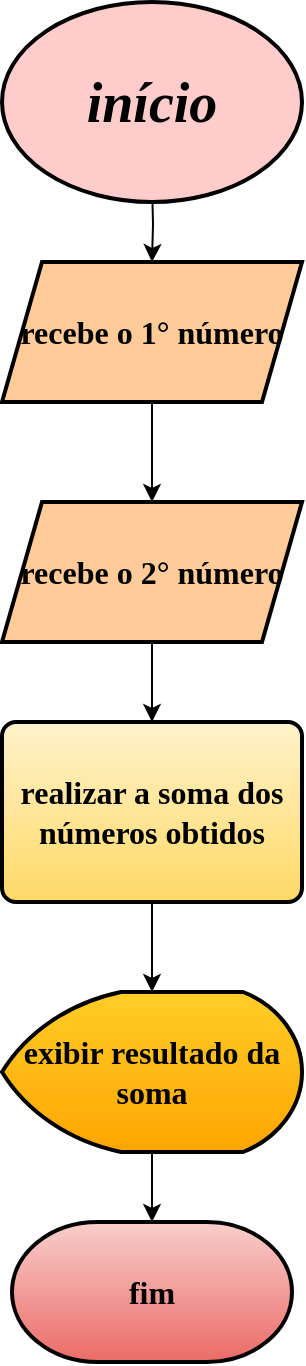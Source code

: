 <mxfile version="26.0.14" pages="9">
  <diagram id="giHtOCwJ5a9ewSYSu-9f" name="Teste">
    <mxGraphModel dx="2084" dy="1214" grid="1" gridSize="10" guides="1" tooltips="1" connect="1" arrows="1" fold="1" page="1" pageScale="1" pageWidth="827" pageHeight="1169" math="0" shadow="0">
      <root>
        <mxCell id="0" />
        <mxCell id="1" parent="0" />
        <mxCell id="M2YGASF-uCV-Wqf6uXnu-3" value="" style="edgeStyle=orthogonalEdgeStyle;rounded=0;orthogonalLoop=1;jettySize=auto;html=1;strokeColor=#000000;" edge="1" parent="1" target="M2YGASF-uCV-Wqf6uXnu-2">
          <mxGeometry relative="1" as="geometry">
            <mxPoint x="414" y="240" as="sourcePoint" />
          </mxGeometry>
        </mxCell>
        <mxCell id="M2YGASF-uCV-Wqf6uXnu-1" value="&lt;i&gt;&lt;font style=&quot;font-size: 28px;&quot;&gt;início&lt;/font&gt;&lt;/i&gt;" style="strokeWidth=2;html=1;shape=mxgraph.flowchart.start_1;whiteSpace=wrap;fillColor=#ffcccc;strokeColor=#000000;fontFamily=Comic Sans MS;fontColor=default;labelBackgroundColor=none;fontStyle=1;" vertex="1" parent="1">
          <mxGeometry x="339" y="150" width="150" height="100" as="geometry" />
        </mxCell>
        <mxCell id="M2YGASF-uCV-Wqf6uXnu-7" value="" style="edgeStyle=orthogonalEdgeStyle;rounded=0;orthogonalLoop=1;jettySize=auto;html=1;strokeColor=#000000;" edge="1" parent="1" source="M2YGASF-uCV-Wqf6uXnu-2" target="M2YGASF-uCV-Wqf6uXnu-6">
          <mxGeometry relative="1" as="geometry" />
        </mxCell>
        <mxCell id="M2YGASF-uCV-Wqf6uXnu-2" value="&lt;font style=&quot;font-size: 16px;&quot;&gt;recebe o 1° número&lt;/font&gt;" style="shape=parallelogram;perimeter=parallelogramPerimeter;whiteSpace=wrap;html=1;fixedSize=1;fontFamily=Comic Sans MS;fillColor=#ffcc99;strokeColor=#000000;strokeWidth=2;labelBackgroundColor=none;fontStyle=1;" vertex="1" parent="1">
          <mxGeometry x="339" y="280" width="150" height="70" as="geometry" />
        </mxCell>
        <mxCell id="M2YGASF-uCV-Wqf6uXnu-12" value="" style="edgeStyle=orthogonalEdgeStyle;rounded=0;orthogonalLoop=1;jettySize=auto;html=1;strokeColor=#000000;" edge="1" parent="1" source="M2YGASF-uCV-Wqf6uXnu-6" target="M2YGASF-uCV-Wqf6uXnu-11">
          <mxGeometry relative="1" as="geometry" />
        </mxCell>
        <mxCell id="M2YGASF-uCV-Wqf6uXnu-6" value="&lt;font style=&quot;font-size: 16px;&quot; face=&quot;Comic Sans MS&quot;&gt;recebe o 2° número&lt;/font&gt;" style="shape=parallelogram;perimeter=parallelogramPerimeter;whiteSpace=wrap;html=1;fixedSize=1;fontFamily=Comic Sans MS;fillColor=#ffcc99;strokeColor=#000000;strokeWidth=2;labelBackgroundColor=none;fontStyle=1;" vertex="1" parent="1">
          <mxGeometry x="339" y="400" width="150" height="70" as="geometry" />
        </mxCell>
        <mxCell id="M2YGASF-uCV-Wqf6uXnu-14" value="" style="edgeStyle=orthogonalEdgeStyle;rounded=0;orthogonalLoop=1;jettySize=auto;html=1;strokeColor=#000000;" edge="1" parent="1" source="M2YGASF-uCV-Wqf6uXnu-11" target="M2YGASF-uCV-Wqf6uXnu-13">
          <mxGeometry relative="1" as="geometry" />
        </mxCell>
        <mxCell id="M2YGASF-uCV-Wqf6uXnu-11" value="&lt;font face=&quot;Comic Sans MS&quot; style=&quot;font-size: 16px;&quot;&gt;&lt;span style=&quot;&quot;&gt;realizar a soma dos números obtidos&lt;/span&gt;&lt;/font&gt;" style="rounded=1;whiteSpace=wrap;html=1;absoluteArcSize=1;arcSize=14;strokeWidth=2;fillColor=#fff2cc;strokeColor=#000000;gradientColor=#ffd966;fontStyle=1;" vertex="1" parent="1">
          <mxGeometry x="339" y="510" width="150" height="90" as="geometry" />
        </mxCell>
        <mxCell id="M2YGASF-uCV-Wqf6uXnu-16" value="" style="edgeStyle=orthogonalEdgeStyle;rounded=0;orthogonalLoop=1;jettySize=auto;html=1;strokeColor=#000000;" edge="1" parent="1" source="M2YGASF-uCV-Wqf6uXnu-13" target="M2YGASF-uCV-Wqf6uXnu-15">
          <mxGeometry relative="1" as="geometry" />
        </mxCell>
        <mxCell id="M2YGASF-uCV-Wqf6uXnu-13" value="&lt;b&gt;&lt;font style=&quot;font-size: 16px;&quot; face=&quot;Comic Sans MS&quot;&gt;exibir resultado da soma&lt;/font&gt;&lt;/b&gt;" style="strokeWidth=2;html=1;shape=mxgraph.flowchart.display;whiteSpace=wrap;fillColor=#ffcd28;strokeColor=#000000;gradientColor=#ffa500;" vertex="1" parent="1">
          <mxGeometry x="339" y="645" width="150" height="80" as="geometry" />
        </mxCell>
        <mxCell id="M2YGASF-uCV-Wqf6uXnu-15" value="&lt;b style=&quot;&quot;&gt;&lt;font style=&quot;font-size: 16px;&quot; face=&quot;Comic Sans MS&quot;&gt;fim&lt;/font&gt;&lt;/b&gt;" style="strokeWidth=2;html=1;shape=mxgraph.flowchart.terminator;whiteSpace=wrap;fillColor=#f8cecc;gradientColor=#ea6b66;strokeColor=#000000;" vertex="1" parent="1">
          <mxGeometry x="344" y="760" width="140" height="70" as="geometry" />
        </mxCell>
      </root>
    </mxGraphModel>
  </diagram>
  <diagram id="Az89UfM1rf8Ij7mHqItw" name="Triângulo ">
    <mxGraphModel dx="2084" dy="1214" grid="1" gridSize="10" guides="1" tooltips="1" connect="1" arrows="1" fold="1" page="1" pageScale="1" pageWidth="827" pageHeight="1169" math="0" shadow="0">
      <root>
        <mxCell id="0" />
        <mxCell id="1" parent="0" />
        <mxCell id="4yb7ywblyNISPYpPHfpu-2" value="" style="edgeStyle=orthogonalEdgeStyle;rounded=0;orthogonalLoop=1;jettySize=auto;html=1;strokeColor=#000000;" edge="1" parent="1" target="4yb7ywblyNISPYpPHfpu-1">
          <mxGeometry relative="1" as="geometry">
            <mxPoint x="405" y="265" as="sourcePoint" />
          </mxGeometry>
        </mxCell>
        <mxCell id="0LxlurE3gbQQGoxpAnZv-1" value="&lt;b&gt;&lt;font face=&quot;Comic Sans MS&quot;&gt;início&lt;/font&gt;&lt;/b&gt;" style="strokeWidth=2;html=1;shape=mxgraph.flowchart.start_1;whiteSpace=wrap;fontSize=22;fillColor=#ffcccc;strokeColor=#000000;" vertex="1" parent="1">
          <mxGeometry x="330" y="170" width="150" height="100" as="geometry" />
        </mxCell>
        <mxCell id="kzt4PcksKlsbSTSAgP7g-2" value="" style="edgeStyle=orthogonalEdgeStyle;rounded=0;orthogonalLoop=1;jettySize=auto;html=1;strokeColor=#000000;" edge="1" parent="1" source="4yb7ywblyNISPYpPHfpu-1" target="kzt4PcksKlsbSTSAgP7g-1">
          <mxGeometry relative="1" as="geometry" />
        </mxCell>
        <mxCell id="4yb7ywblyNISPYpPHfpu-1" value="&lt;font&gt;obtenha o valor da base do triângulo&lt;/font&gt;" style="shape=parallelogram;perimeter=parallelogramPerimeter;whiteSpace=wrap;html=1;fixedSize=1;strokeWidth=2;fontStyle=1;fontFamily=Comic Sans MS;fontSize=16;fillColor=#fad7ac;strokeColor=#000000;" vertex="1" parent="1">
          <mxGeometry x="320" y="305" width="170" height="80" as="geometry" />
        </mxCell>
        <mxCell id="90fB3Haxta0exNKC9Dqi-2" value="" style="edgeStyle=orthogonalEdgeStyle;rounded=0;orthogonalLoop=1;jettySize=auto;html=1;strokeColor=#000000;" edge="1" parent="1" source="kzt4PcksKlsbSTSAgP7g-1" target="90fB3Haxta0exNKC9Dqi-1">
          <mxGeometry relative="1" as="geometry" />
        </mxCell>
        <mxCell id="kzt4PcksKlsbSTSAgP7g-1" value="obtenha o valor da altura do triângulo" style="shape=parallelogram;perimeter=parallelogramPerimeter;whiteSpace=wrap;html=1;fixedSize=1;fontSize=16;fontFamily=Comic Sans MS;strokeWidth=2;fontStyle=1;fillColor=#fad7ac;strokeColor=#000000;" vertex="1" parent="1">
          <mxGeometry x="321.25" y="425" width="167.5" height="80" as="geometry" />
        </mxCell>
        <mxCell id="8Q1VEvpKK8KX-cQfTTZg-2" value="" style="edgeStyle=orthogonalEdgeStyle;rounded=0;orthogonalLoop=1;jettySize=auto;html=1;strokeColor=#000000;" edge="1" parent="1" source="90fB3Haxta0exNKC9Dqi-1" target="vLx9eM8FvuSh_LsCiSsF-5">
          <mxGeometry relative="1" as="geometry" />
        </mxCell>
        <mxCell id="90fB3Haxta0exNKC9Dqi-1" value="&lt;b&gt;&lt;font style=&quot;font-size: 16px;&quot; face=&quot;Comic Sans MS&quot;&gt;calcular a área, com os números obtidos&lt;/font&gt;&lt;/b&gt;" style="rounded=1;whiteSpace=wrap;html=1;absoluteArcSize=1;arcSize=14;strokeWidth=2;fillColor=#fff2cc;gradientColor=#ffd966;strokeColor=#000000;" vertex="1" parent="1">
          <mxGeometry x="320" y="535" width="170" height="100" as="geometry" />
        </mxCell>
        <mxCell id="tskNI-3VWBgqSMky2tKQ-3" value="" style="edgeStyle=orthogonalEdgeStyle;rounded=0;orthogonalLoop=1;jettySize=auto;html=1;strokeColor=#000000;" edge="1" parent="1" source="vLx9eM8FvuSh_LsCiSsF-5" target="tskNI-3VWBgqSMky2tKQ-1">
          <mxGeometry relative="1" as="geometry" />
        </mxCell>
        <mxCell id="vLx9eM8FvuSh_LsCiSsF-5" value="&lt;font style=&quot;font-size: 16px;&quot; face=&quot;Comic Sans MS&quot;&gt;&lt;b style=&quot;&quot;&gt;exibir resultado da multiplicação&lt;/b&gt;&lt;/font&gt;" style="strokeWidth=2;html=1;shape=mxgraph.flowchart.display;whiteSpace=wrap;fillColor=#ffcd28;gradientColor=#ffa500;strokeColor=#000000;" vertex="1" parent="1">
          <mxGeometry x="310" y="665" width="190" height="110" as="geometry" />
        </mxCell>
        <mxCell id="tskNI-3VWBgqSMky2tKQ-1" value="&lt;b&gt;&lt;font face=&quot;Comic Sans MS&quot; style=&quot;font-size: 22px;&quot;&gt;fim&lt;/font&gt;&lt;/b&gt;" style="strokeWidth=2;html=1;shape=mxgraph.flowchart.start_1;whiteSpace=wrap;fillColor=#f8cecc;gradientColor=#ea6b66;strokeColor=#000000;" vertex="1" parent="1">
          <mxGeometry x="315" y="815" width="180" height="90" as="geometry" />
        </mxCell>
      </root>
    </mxGraphModel>
  </diagram>
  <diagram id="iXKXUuulnx_gGz6qI2rF" name="Dobro n°">
    <mxGraphModel dx="1158" dy="674" grid="1" gridSize="10" guides="1" tooltips="1" connect="1" arrows="1" fold="1" page="1" pageScale="1" pageWidth="827" pageHeight="1169" math="0" shadow="0">
      <root>
        <mxCell id="0" />
        <mxCell id="1" parent="0" />
        <mxCell id="k3ilzrlp6FyDNYwjGLL5-1" value="" style="edgeStyle=orthogonalEdgeStyle;rounded=0;orthogonalLoop=1;jettySize=auto;html=1;strokeColor=#000000;" edge="1" target="k3ilzrlp6FyDNYwjGLL5-4" parent="1">
          <mxGeometry relative="1" as="geometry">
            <mxPoint x="413" y="312" as="sourcePoint" />
          </mxGeometry>
        </mxCell>
        <mxCell id="k3ilzrlp6FyDNYwjGLL5-2" value="&lt;b&gt;&lt;font face=&quot;Comic Sans MS&quot;&gt;início&lt;/font&gt;&lt;/b&gt;" style="strokeWidth=2;html=1;shape=mxgraph.flowchart.start_1;whiteSpace=wrap;fontSize=22;fillColor=#ffcccc;strokeColor=#000000;" vertex="1" parent="1">
          <mxGeometry x="338" y="217" width="150" height="100" as="geometry" />
        </mxCell>
        <mxCell id="6341VoSddWa05cygfCZh-2" value="" style="edgeStyle=orthogonalEdgeStyle;rounded=0;orthogonalLoop=1;jettySize=auto;html=1;strokeColor=#000000;" edge="1" parent="1" source="k3ilzrlp6FyDNYwjGLL5-4" target="6341VoSddWa05cygfCZh-1">
          <mxGeometry relative="1" as="geometry" />
        </mxCell>
        <mxCell id="k3ilzrlp6FyDNYwjGLL5-4" value="obtenha um número" style="shape=parallelogram;perimeter=parallelogramPerimeter;whiteSpace=wrap;html=1;fixedSize=1;strokeWidth=2;fontStyle=1;fontFamily=Comic Sans MS;fontSize=16;fillColor=#fad7ac;strokeColor=#000000;" vertex="1" parent="1">
          <mxGeometry x="328" y="352" width="170" height="80" as="geometry" />
        </mxCell>
        <mxCell id="k3ilzrlp6FyDNYwjGLL5-5" value="" style="edgeStyle=orthogonalEdgeStyle;rounded=0;orthogonalLoop=1;jettySize=auto;html=1;strokeColor=#000000;" edge="1" target="k3ilzrlp6FyDNYwjGLL5-8" parent="1">
          <mxGeometry relative="1" as="geometry">
            <mxPoint x="413" y="552" as="sourcePoint" />
          </mxGeometry>
        </mxCell>
        <mxCell id="k3ilzrlp6FyDNYwjGLL5-7" value="" style="edgeStyle=orthogonalEdgeStyle;rounded=0;orthogonalLoop=1;jettySize=auto;html=1;strokeColor=#000000;" edge="1" source="k3ilzrlp6FyDNYwjGLL5-8" target="k3ilzrlp6FyDNYwjGLL5-10" parent="1">
          <mxGeometry relative="1" as="geometry" />
        </mxCell>
        <mxCell id="k3ilzrlp6FyDNYwjGLL5-8" value="&lt;font face=&quot;Comic Sans MS&quot;&gt;&lt;span style=&quot;font-size: 16px;&quot;&gt;&lt;b&gt;calcule a metade do número&lt;/b&gt;&lt;/span&gt;&lt;/font&gt;" style="rounded=1;whiteSpace=wrap;html=1;absoluteArcSize=1;arcSize=14;strokeWidth=2;fillColor=#fff2cc;gradientColor=#ffd966;strokeColor=#000000;" vertex="1" parent="1">
          <mxGeometry x="328" y="600" width="170" height="100" as="geometry" />
        </mxCell>
        <mxCell id="k3ilzrlp6FyDNYwjGLL5-9" value="" style="edgeStyle=orthogonalEdgeStyle;rounded=0;orthogonalLoop=1;jettySize=auto;html=1;strokeColor=#000000;" edge="1" source="k3ilzrlp6FyDNYwjGLL5-10" target="k3ilzrlp6FyDNYwjGLL5-11" parent="1">
          <mxGeometry relative="1" as="geometry" />
        </mxCell>
        <mxCell id="k3ilzrlp6FyDNYwjGLL5-10" value="&lt;font style=&quot;font-size: 16px;&quot; face=&quot;Comic Sans MS&quot;&gt;&lt;b style=&quot;&quot;&gt;exibir o dobro e a metade do valor&lt;/b&gt;&lt;/font&gt;" style="strokeWidth=2;html=1;shape=mxgraph.flowchart.display;whiteSpace=wrap;fillColor=#ffcd28;gradientColor=#ffa500;strokeColor=#000000;" vertex="1" parent="1">
          <mxGeometry x="318" y="730" width="190" height="110" as="geometry" />
        </mxCell>
        <mxCell id="k3ilzrlp6FyDNYwjGLL5-11" value="&lt;b&gt;&lt;font face=&quot;Comic Sans MS&quot; style=&quot;font-size: 22px;&quot;&gt;fim&lt;/font&gt;&lt;/b&gt;" style="strokeWidth=2;html=1;shape=mxgraph.flowchart.start_1;whiteSpace=wrap;fillColor=#f8cecc;gradientColor=#ea6b66;strokeColor=#000000;" vertex="1" parent="1">
          <mxGeometry x="323" y="870" width="180" height="90" as="geometry" />
        </mxCell>
        <mxCell id="6341VoSddWa05cygfCZh-1" value="&lt;font face=&quot;Comic Sans MS&quot;&gt;&lt;span style=&quot;font-size: 16px;&quot;&gt;&lt;b&gt;calcule o dobro do número&lt;/b&gt;&lt;/span&gt;&lt;/font&gt;" style="rounded=1;whiteSpace=wrap;html=1;absoluteArcSize=1;arcSize=14;strokeWidth=2;fillColor=#fff2cc;gradientColor=#ffd966;strokeColor=#000000;" vertex="1" parent="1">
          <mxGeometry x="328" y="470" width="170" height="100" as="geometry" />
        </mxCell>
      </root>
    </mxGraphModel>
  </diagram>
  <diagram id="nmz9eWdu8ZQE8ZkwoPJ9" name="Decisão">
    <mxGraphModel dx="2007" dy="1124" grid="1" gridSize="10" guides="1" tooltips="1" connect="1" arrows="1" fold="1" page="1" pageScale="1" pageWidth="827" pageHeight="1169" math="0" shadow="0">
      <root>
        <mxCell id="0" />
        <mxCell id="1" parent="0" />
        <mxCell id="FsF3DVznaqC2ILR7vFMX-1" value="" style="edgeStyle=orthogonalEdgeStyle;rounded=0;orthogonalLoop=1;jettySize=auto;html=1;strokeColor=#000000;" parent="1" target="FsF3DVznaqC2ILR7vFMX-4" edge="1">
          <mxGeometry relative="1" as="geometry">
            <mxPoint x="408" y="195" as="sourcePoint" />
          </mxGeometry>
        </mxCell>
        <mxCell id="FsF3DVznaqC2ILR7vFMX-2" value="&lt;b&gt;&lt;font face=&quot;Comic Sans MS&quot;&gt;início&lt;/font&gt;&lt;/b&gt;" style="strokeWidth=2;html=1;shape=mxgraph.flowchart.start_1;whiteSpace=wrap;fontSize=22;fillColor=#ffcccc;strokeColor=#000000;" parent="1" vertex="1">
          <mxGeometry x="333" y="100" width="150" height="100" as="geometry" />
        </mxCell>
        <mxCell id="FsF3DVznaqC2ILR7vFMX-3" value="" style="edgeStyle=orthogonalEdgeStyle;rounded=0;orthogonalLoop=1;jettySize=auto;html=1;strokeColor=#000000;" parent="1" source="FsF3DVznaqC2ILR7vFMX-4" target="FsF3DVznaqC2ILR7vFMX-6" edge="1">
          <mxGeometry relative="1" as="geometry" />
        </mxCell>
        <mxCell id="FsF3DVznaqC2ILR7vFMX-4" value="&lt;font&gt;obtenha 1° nota&lt;/font&gt;" style="shape=parallelogram;perimeter=parallelogramPerimeter;whiteSpace=wrap;html=1;fixedSize=1;strokeWidth=2;fontStyle=1;fontFamily=Comic Sans MS;fontSize=16;fillColor=#fad7ac;strokeColor=#000000;" parent="1" vertex="1">
          <mxGeometry x="323" y="235" width="170" height="80" as="geometry" />
        </mxCell>
        <mxCell id="FsF3DVznaqC2ILR7vFMX-5" value="" style="edgeStyle=orthogonalEdgeStyle;rounded=0;orthogonalLoop=1;jettySize=auto;html=1;strokeColor=#000000;" parent="1" source="FsF3DVznaqC2ILR7vFMX-6" target="FsF3DVznaqC2ILR7vFMX-8" edge="1">
          <mxGeometry relative="1" as="geometry" />
        </mxCell>
        <mxCell id="FsF3DVznaqC2ILR7vFMX-6" value="obtenha 2° nota" style="shape=parallelogram;perimeter=parallelogramPerimeter;whiteSpace=wrap;html=1;fixedSize=1;fontSize=16;fontFamily=Comic Sans MS;strokeWidth=2;fontStyle=1;fillColor=#fad7ac;strokeColor=#000000;" parent="1" vertex="1">
          <mxGeometry x="324.25" y="355" width="167.5" height="80" as="geometry" />
        </mxCell>
        <mxCell id="FsF3DVznaqC2ILR7vFMX-14" value="" style="edgeStyle=orthogonalEdgeStyle;rounded=0;orthogonalLoop=1;jettySize=auto;html=1;" parent="1" source="FsF3DVznaqC2ILR7vFMX-8" target="FsF3DVznaqC2ILR7vFMX-13" edge="1">
          <mxGeometry relative="1" as="geometry" />
        </mxCell>
        <mxCell id="FsF3DVznaqC2ILR7vFMX-8" value="&lt;font face=&quot;Comic Sans MS&quot;&gt;&lt;span style=&quot;font-size: 16px;&quot;&gt;&lt;b&gt;calcule a média&lt;/b&gt;&lt;/span&gt;&lt;/font&gt;" style="rounded=1;whiteSpace=wrap;html=1;absoluteArcSize=1;arcSize=14;strokeWidth=2;fillColor=#fff2cc;gradientColor=#ffd966;strokeColor=#000000;" parent="1" vertex="1">
          <mxGeometry x="323" y="465" width="170" height="100" as="geometry" />
        </mxCell>
        <mxCell id="FsF3DVznaqC2ILR7vFMX-16" value="" style="edgeStyle=orthogonalEdgeStyle;rounded=0;orthogonalLoop=1;jettySize=auto;html=1;" parent="1" source="FsF3DVznaqC2ILR7vFMX-13" target="FsF3DVznaqC2ILR7vFMX-15" edge="1">
          <mxGeometry relative="1" as="geometry" />
        </mxCell>
        <mxCell id="FsF3DVznaqC2ILR7vFMX-17" value="SIM" style="edgeLabel;html=1;align=center;verticalAlign=middle;resizable=0;points=[];" parent="FsF3DVznaqC2ILR7vFMX-16" vertex="1" connectable="0">
          <mxGeometry x="-0.584" y="-2" relative="1" as="geometry">
            <mxPoint as="offset" />
          </mxGeometry>
        </mxCell>
        <mxCell id="FsF3DVznaqC2ILR7vFMX-19" value="" style="edgeStyle=orthogonalEdgeStyle;rounded=0;orthogonalLoop=1;jettySize=auto;html=1;" parent="1" source="FsF3DVznaqC2ILR7vFMX-13" target="FsF3DVznaqC2ILR7vFMX-18" edge="1">
          <mxGeometry relative="1" as="geometry" />
        </mxCell>
        <mxCell id="FsF3DVznaqC2ILR7vFMX-20" value="NÃO" style="edgeLabel;html=1;align=center;verticalAlign=middle;resizable=0;points=[];" parent="FsF3DVznaqC2ILR7vFMX-19" vertex="1" connectable="0">
          <mxGeometry x="-0.466" y="-3" relative="1" as="geometry">
            <mxPoint as="offset" />
          </mxGeometry>
        </mxCell>
        <mxCell id="FsF3DVznaqC2ILR7vFMX-13" value="&lt;font style=&quot;font-size: 14px;&quot; face=&quot;Comic Sans MS&quot;&gt;&lt;b style=&quot;&quot;&gt;média é acima de 7?&lt;/b&gt;&lt;/font&gt;" style="strokeWidth=2;html=1;shape=mxgraph.flowchart.decision;whiteSpace=wrap;fillColor=#f5f5f5;gradientColor=#b3b3b3;strokeColor=#666666;" parent="1" vertex="1">
          <mxGeometry x="324" y="603" width="170" height="120" as="geometry" />
        </mxCell>
        <mxCell id="lmtNI-7SjCmF-4Mc-A8r-2" value="" style="edgeStyle=orthogonalEdgeStyle;rounded=0;orthogonalLoop=1;jettySize=auto;html=1;" parent="1" source="FsF3DVznaqC2ILR7vFMX-15" target="WImjqgah04b66p2V9R4N-1" edge="1">
          <mxGeometry relative="1" as="geometry" />
        </mxCell>
        <mxCell id="FsF3DVznaqC2ILR7vFMX-15" value="&lt;b&gt;&lt;font style=&quot;font-size: 16px;&quot; face=&quot;Comic Sans MS&quot;&gt;exibir aprovado&lt;/font&gt;&lt;/b&gt;" style="strokeWidth=2;html=1;shape=mxgraph.flowchart.display;whiteSpace=wrap;fillColor=#e6d0de;gradientColor=#d5739d;strokeColor=#996185;" parent="1" vertex="1">
          <mxGeometry x="504" y="733" width="150" height="80" as="geometry" />
        </mxCell>
        <mxCell id="lmtNI-7SjCmF-4Mc-A8r-1" value="" style="edgeStyle=orthogonalEdgeStyle;rounded=0;orthogonalLoop=1;jettySize=auto;html=1;" parent="1" source="FsF3DVznaqC2ILR7vFMX-18" target="WImjqgah04b66p2V9R4N-1" edge="1">
          <mxGeometry relative="1" as="geometry" />
        </mxCell>
        <mxCell id="FsF3DVznaqC2ILR7vFMX-18" value="&lt;b&gt;&lt;font style=&quot;font-size: 16px;&quot; face=&quot;Comic Sans MS&quot;&gt;exibir reprovado&lt;/font&gt;&lt;/b&gt;" style="strokeWidth=2;html=1;shape=mxgraph.flowchart.display;whiteSpace=wrap;fillColor=#e6d0de;gradientColor=#d5739d;strokeColor=#996185;" parent="1" vertex="1">
          <mxGeometry x="173" y="733" width="150" height="80" as="geometry" />
        </mxCell>
        <mxCell id="WImjqgah04b66p2V9R4N-1" value="&lt;b&gt;&lt;font style=&quot;font-size: 16px;&quot; face=&quot;Comic Sans MS&quot;&gt;fim&lt;/font&gt;&lt;/b&gt;" style="strokeWidth=2;html=1;shape=mxgraph.flowchart.terminator;whiteSpace=wrap;fillColor=#f8cecc;gradientColor=#ea6b66;strokeColor=#b85450;" parent="1" vertex="1">
          <mxGeometry x="343" y="813" width="140" height="60" as="geometry" />
        </mxCell>
      </root>
    </mxGraphModel>
  </diagram>
  <diagram id="7DWcDtgQeV_MPAmTgt-Z" name="Exercício.1">
    <mxGraphModel dx="1895" dy="1042" grid="1" gridSize="10" guides="1" tooltips="1" connect="1" arrows="1" fold="1" page="1" pageScale="1" pageWidth="827" pageHeight="1169" math="0" shadow="0">
      <root>
        <mxCell id="0" />
        <mxCell id="1" parent="0" />
        <mxCell id="Udv1sZxQ08-6z9nl2N6P-1" value="" style="edgeStyle=orthogonalEdgeStyle;rounded=0;orthogonalLoop=1;jettySize=auto;html=1;strokeColor=#000000;" edge="1" parent="1" target="Udv1sZxQ08-6z9nl2N6P-4">
          <mxGeometry relative="1" as="geometry">
            <mxPoint x="400" y="430" as="sourcePoint" />
          </mxGeometry>
        </mxCell>
        <mxCell id="Udv1sZxQ08-6z9nl2N6P-2" value="&lt;b&gt;&lt;font face=&quot;Comic Sans MS&quot;&gt;início&lt;/font&gt;&lt;/b&gt;" style="strokeWidth=2;html=1;shape=mxgraph.flowchart.start_1;whiteSpace=wrap;fontSize=22;fillColor=#ffcccc;strokeColor=#000000;" vertex="1" parent="1">
          <mxGeometry x="325" y="335" width="150" height="100" as="geometry" />
        </mxCell>
        <mxCell id="Udv1sZxQ08-6z9nl2N6P-4" value="&lt;font&gt;obtenha um n°&lt;/font&gt;" style="shape=parallelogram;perimeter=parallelogramPerimeter;whiteSpace=wrap;html=1;fixedSize=1;strokeWidth=2;fontStyle=1;fontFamily=Comic Sans MS;fontSize=16;fillColor=#fad7ac;strokeColor=#000000;" vertex="1" parent="1">
          <mxGeometry x="315" y="470" width="170" height="80" as="geometry" />
        </mxCell>
        <mxCell id="Udv1sZxQ08-6z9nl2N6P-7" value="" style="edgeStyle=orthogonalEdgeStyle;rounded=0;orthogonalLoop=1;jettySize=auto;html=1;" edge="1" parent="1" target="Udv1sZxQ08-6z9nl2N6P-13">
          <mxGeometry relative="1" as="geometry">
            <mxPoint x="400" y="550" as="sourcePoint" />
          </mxGeometry>
        </mxCell>
        <mxCell id="Udv1sZxQ08-6z9nl2N6P-11" value="" style="edgeStyle=orthogonalEdgeStyle;rounded=0;orthogonalLoop=1;jettySize=auto;html=1;" edge="1" parent="1" source="Udv1sZxQ08-6z9nl2N6P-13" target="Udv1sZxQ08-6z9nl2N6P-17">
          <mxGeometry relative="1" as="geometry" />
        </mxCell>
        <mxCell id="Udv1sZxQ08-6z9nl2N6P-12" value="NÃO" style="edgeLabel;html=1;align=center;verticalAlign=middle;resizable=0;points=[];" vertex="1" connectable="0" parent="Udv1sZxQ08-6z9nl2N6P-11">
          <mxGeometry x="-0.466" y="-3" relative="1" as="geometry">
            <mxPoint as="offset" />
          </mxGeometry>
        </mxCell>
        <mxCell id="Udv1sZxQ08-6z9nl2N6P-22" value="SIM" style="edgeStyle=orthogonalEdgeStyle;rounded=0;orthogonalLoop=1;jettySize=auto;html=1;" edge="1" parent="1" source="Udv1sZxQ08-6z9nl2N6P-13" target="Udv1sZxQ08-6z9nl2N6P-15">
          <mxGeometry relative="1" as="geometry">
            <Array as="points">
              <mxPoint x="600" y="637" />
            </Array>
          </mxGeometry>
        </mxCell>
        <mxCell id="Udv1sZxQ08-6z9nl2N6P-13" value="&lt;font style=&quot;font-size: 16px;&quot; face=&quot;Comic Sans MS&quot;&gt;&lt;b style=&quot;&quot;&gt;o número exibido é par?&lt;/b&gt;&lt;/font&gt;" style="strokeWidth=2;html=1;shape=mxgraph.flowchart.decision;whiteSpace=wrap;fillColor=#f5f5f5;gradientColor=#b3b3b3;strokeColor=#666666;" vertex="1" parent="1">
          <mxGeometry x="316" y="565" width="186" height="143" as="geometry" />
        </mxCell>
        <mxCell id="Udv1sZxQ08-6z9nl2N6P-25" value="" style="edgeStyle=orthogonalEdgeStyle;rounded=0;orthogonalLoop=1;jettySize=auto;html=1;" edge="1" parent="1" source="Udv1sZxQ08-6z9nl2N6P-15" target="Udv1sZxQ08-6z9nl2N6P-18">
          <mxGeometry relative="1" as="geometry">
            <Array as="points">
              <mxPoint x="520" y="805" />
            </Array>
          </mxGeometry>
        </mxCell>
        <mxCell id="Udv1sZxQ08-6z9nl2N6P-15" value="&lt;font face=&quot;Comic Sans MS&quot;&gt;&lt;span style=&quot;font-size: 16px;&quot;&gt;&lt;b&gt;exibir número par&lt;/b&gt;&lt;/span&gt;&lt;/font&gt;" style="strokeWidth=2;html=1;shape=mxgraph.flowchart.display;whiteSpace=wrap;fillColor=#e6d0de;gradientColor=#d5739d;strokeColor=#996185;" vertex="1" parent="1">
          <mxGeometry x="512" y="718" width="150" height="80" as="geometry" />
        </mxCell>
        <mxCell id="Udv1sZxQ08-6z9nl2N6P-24" value="" style="edgeStyle=orthogonalEdgeStyle;rounded=0;orthogonalLoop=1;jettySize=auto;html=1;" edge="1" parent="1" source="Udv1sZxQ08-6z9nl2N6P-17" target="Udv1sZxQ08-6z9nl2N6P-18">
          <mxGeometry relative="1" as="geometry">
            <Array as="points">
              <mxPoint x="310" y="805" />
            </Array>
          </mxGeometry>
        </mxCell>
        <mxCell id="Udv1sZxQ08-6z9nl2N6P-17" value="&lt;font face=&quot;Comic Sans MS&quot;&gt;&lt;span style=&quot;font-size: 16px;&quot;&gt;&lt;b&gt;exibir número ímpar&lt;/b&gt;&lt;/span&gt;&lt;/font&gt;" style="strokeWidth=2;html=1;shape=mxgraph.flowchart.display;whiteSpace=wrap;fillColor=#e6d0de;gradientColor=#d5739d;strokeColor=#996185;" vertex="1" parent="1">
          <mxGeometry x="165" y="718" width="150" height="80" as="geometry" />
        </mxCell>
        <mxCell id="Udv1sZxQ08-6z9nl2N6P-18" value="&lt;b&gt;&lt;font style=&quot;font-size: 16px;&quot; face=&quot;Comic Sans MS&quot;&gt;fim&lt;/font&gt;&lt;/b&gt;" style="strokeWidth=2;html=1;shape=mxgraph.flowchart.terminator;whiteSpace=wrap;fillColor=#f8cecc;gradientColor=#ea6b66;strokeColor=#b85450;" vertex="1" parent="1">
          <mxGeometry x="345" y="775" width="140" height="60" as="geometry" />
        </mxCell>
      </root>
    </mxGraphModel>
  </diagram>
  <diagram id="fiJMqcLGWIhxm0gZlBeE" name=".2">
    <mxGraphModel dx="1737" dy="955" grid="1" gridSize="10" guides="1" tooltips="1" connect="1" arrows="1" fold="1" page="1" pageScale="1" pageWidth="827" pageHeight="1169" math="0" shadow="0">
      <root>
        <mxCell id="0" />
        <mxCell id="1" parent="0" />
        <mxCell id="1eAoLEV-bFRT9HMZgJqJ-1" value="" style="edgeStyle=orthogonalEdgeStyle;rounded=0;orthogonalLoop=1;jettySize=auto;html=1;strokeColor=#000000;" edge="1" parent="1" target="1eAoLEV-bFRT9HMZgJqJ-3">
          <mxGeometry relative="1" as="geometry">
            <mxPoint x="400" y="430" as="sourcePoint" />
          </mxGeometry>
        </mxCell>
        <mxCell id="1eAoLEV-bFRT9HMZgJqJ-2" value="&lt;b&gt;&lt;font face=&quot;Comic Sans MS&quot;&gt;início&lt;/font&gt;&lt;/b&gt;" style="strokeWidth=2;html=1;shape=mxgraph.flowchart.start_1;whiteSpace=wrap;fontSize=22;fillColor=#ffcccc;strokeColor=#000000;" vertex="1" parent="1">
          <mxGeometry x="325" y="335" width="150" height="100" as="geometry" />
        </mxCell>
        <mxCell id="1eAoLEV-bFRT9HMZgJqJ-3" value="obter idade da pessoa" style="shape=parallelogram;perimeter=parallelogramPerimeter;whiteSpace=wrap;html=1;fixedSize=1;strokeWidth=2;fontStyle=1;fontFamily=Comic Sans MS;fontSize=16;fillColor=#fad7ac;strokeColor=#000000;" vertex="1" parent="1">
          <mxGeometry x="315" y="470" width="170" height="80" as="geometry" />
        </mxCell>
        <mxCell id="1eAoLEV-bFRT9HMZgJqJ-4" value="" style="edgeStyle=orthogonalEdgeStyle;rounded=0;orthogonalLoop=1;jettySize=auto;html=1;" edge="1" parent="1" target="1eAoLEV-bFRT9HMZgJqJ-8">
          <mxGeometry relative="1" as="geometry">
            <mxPoint x="400" y="550" as="sourcePoint" />
          </mxGeometry>
        </mxCell>
        <mxCell id="1eAoLEV-bFRT9HMZgJqJ-5" value="" style="edgeStyle=orthogonalEdgeStyle;rounded=0;orthogonalLoop=1;jettySize=auto;html=1;" edge="1" parent="1" source="1eAoLEV-bFRT9HMZgJqJ-8" target="1eAoLEV-bFRT9HMZgJqJ-12">
          <mxGeometry relative="1" as="geometry" />
        </mxCell>
        <mxCell id="1eAoLEV-bFRT9HMZgJqJ-6" value="NÃO" style="edgeLabel;html=1;align=center;verticalAlign=middle;resizable=0;points=[];" vertex="1" connectable="0" parent="1eAoLEV-bFRT9HMZgJqJ-5">
          <mxGeometry x="-0.466" y="-3" relative="1" as="geometry">
            <mxPoint as="offset" />
          </mxGeometry>
        </mxCell>
        <mxCell id="1eAoLEV-bFRT9HMZgJqJ-7" value="SIM" style="edgeStyle=orthogonalEdgeStyle;rounded=0;orthogonalLoop=1;jettySize=auto;html=1;" edge="1" parent="1" source="1eAoLEV-bFRT9HMZgJqJ-8" target="1eAoLEV-bFRT9HMZgJqJ-10">
          <mxGeometry relative="1" as="geometry">
            <Array as="points">
              <mxPoint x="600" y="637" />
            </Array>
          </mxGeometry>
        </mxCell>
        <mxCell id="1eAoLEV-bFRT9HMZgJqJ-8" value="&lt;font face=&quot;Comic Sans MS&quot;&gt;&lt;span style=&quot;font-size: 16px;&quot;&gt;&lt;b&gt;a idade é maior ou igual a 18?&lt;/b&gt;&lt;/span&gt;&lt;/font&gt;" style="strokeWidth=2;html=1;shape=mxgraph.flowchart.decision;whiteSpace=wrap;fillColor=#f5f5f5;gradientColor=#b3b3b3;strokeColor=#666666;" vertex="1" parent="1">
          <mxGeometry x="316" y="565" width="186" height="143" as="geometry" />
        </mxCell>
        <mxCell id="1eAoLEV-bFRT9HMZgJqJ-9" value="" style="edgeStyle=orthogonalEdgeStyle;rounded=0;orthogonalLoop=1;jettySize=auto;html=1;" edge="1" parent="1" source="1eAoLEV-bFRT9HMZgJqJ-10" target="1eAoLEV-bFRT9HMZgJqJ-13">
          <mxGeometry relative="1" as="geometry">
            <Array as="points">
              <mxPoint x="520" y="805" />
            </Array>
          </mxGeometry>
        </mxCell>
        <mxCell id="1eAoLEV-bFRT9HMZgJqJ-10" value="&lt;font face=&quot;Comic Sans MS&quot;&gt;&lt;span style=&quot;font-size: 16px;&quot;&gt;&lt;b&gt;pode dirigir&lt;/b&gt;&lt;/span&gt;&lt;/font&gt;" style="strokeWidth=2;html=1;shape=mxgraph.flowchart.display;whiteSpace=wrap;fillColor=#e6d0de;gradientColor=#d5739d;strokeColor=#996185;" vertex="1" parent="1">
          <mxGeometry x="512" y="718" width="150" height="80" as="geometry" />
        </mxCell>
        <mxCell id="1eAoLEV-bFRT9HMZgJqJ-11" value="" style="edgeStyle=orthogonalEdgeStyle;rounded=0;orthogonalLoop=1;jettySize=auto;html=1;" edge="1" parent="1" source="1eAoLEV-bFRT9HMZgJqJ-12" target="1eAoLEV-bFRT9HMZgJqJ-13">
          <mxGeometry relative="1" as="geometry">
            <Array as="points">
              <mxPoint x="310" y="805" />
            </Array>
          </mxGeometry>
        </mxCell>
        <mxCell id="1eAoLEV-bFRT9HMZgJqJ-12" value="&lt;font face=&quot;Comic Sans MS&quot;&gt;&lt;span style=&quot;font-size: 16px;&quot;&gt;&lt;b&gt;ainda não pode dirigir&lt;/b&gt;&lt;/span&gt;&lt;/font&gt;" style="strokeWidth=2;html=1;shape=mxgraph.flowchart.display;whiteSpace=wrap;fillColor=#e6d0de;gradientColor=#d5739d;strokeColor=#996185;" vertex="1" parent="1">
          <mxGeometry x="165" y="718" width="150" height="80" as="geometry" />
        </mxCell>
        <mxCell id="1eAoLEV-bFRT9HMZgJqJ-13" value="&lt;b&gt;&lt;font style=&quot;font-size: 16px;&quot; face=&quot;Comic Sans MS&quot;&gt;fim&lt;/font&gt;&lt;/b&gt;" style="strokeWidth=2;html=1;shape=mxgraph.flowchart.terminator;whiteSpace=wrap;fillColor=#f8cecc;gradientColor=#ea6b66;strokeColor=#b85450;" vertex="1" parent="1">
          <mxGeometry x="345" y="775" width="140" height="60" as="geometry" />
        </mxCell>
      </root>
    </mxGraphModel>
  </diagram>
  <diagram id="JGaDa5whFqexiaJC0dBl" name=".3">
    <mxGraphModel dx="1737" dy="955" grid="1" gridSize="10" guides="1" tooltips="1" connect="1" arrows="1" fold="1" page="1" pageScale="1" pageWidth="827" pageHeight="1169" math="0" shadow="0">
      <root>
        <mxCell id="0" />
        <mxCell id="1" parent="0" />
        <mxCell id="b6q5lAml7bvL3mps3V7t-1" value="" style="edgeStyle=orthogonalEdgeStyle;rounded=0;orthogonalLoop=1;jettySize=auto;html=1;strokeColor=#000000;" edge="1" parent="1" target="b6q5lAml7bvL3mps3V7t-4">
          <mxGeometry relative="1" as="geometry">
            <mxPoint x="440" y="329" as="sourcePoint" />
          </mxGeometry>
        </mxCell>
        <mxCell id="b6q5lAml7bvL3mps3V7t-2" value="&lt;b&gt;&lt;font face=&quot;Comic Sans MS&quot;&gt;início&lt;/font&gt;&lt;/b&gt;" style="strokeWidth=2;html=1;shape=mxgraph.flowchart.start_1;whiteSpace=wrap;fontSize=22;fillColor=#ffcccc;strokeColor=#000000;" vertex="1" parent="1">
          <mxGeometry x="365" y="234" width="150" height="100" as="geometry" />
        </mxCell>
        <mxCell id="qmJZeMlgsDyB0-wCQ8Uc-1" value="" style="edgeStyle=orthogonalEdgeStyle;rounded=0;orthogonalLoop=1;jettySize=auto;html=1;" edge="1" parent="1" source="b6q5lAml7bvL3mps3V7t-4" target="b6q5lAml7bvL3mps3V7t-13">
          <mxGeometry relative="1" as="geometry" />
        </mxCell>
        <mxCell id="b6q5lAml7bvL3mps3V7t-4" value="&lt;font style=&quot;font-size: 15px;&quot;&gt;meça a temperatura de um líquido&lt;/font&gt;" style="shape=parallelogram;perimeter=parallelogramPerimeter;whiteSpace=wrap;html=1;fixedSize=1;strokeWidth=2;fontStyle=1;fontFamily=Comic Sans MS;fontSize=16;fillColor=#fad7ac;strokeColor=#000000;" vertex="1" parent="1">
          <mxGeometry x="355" y="369" width="170" height="80" as="geometry" />
        </mxCell>
        <mxCell id="b6q5lAml7bvL3mps3V7t-9" value="" style="edgeStyle=orthogonalEdgeStyle;rounded=0;orthogonalLoop=1;jettySize=auto;html=1;" edge="1" parent="1" source="b6q5lAml7bvL3mps3V7t-13" target="b6q5lAml7bvL3mps3V7t-15">
          <mxGeometry relative="1" as="geometry" />
        </mxCell>
        <mxCell id="b6q5lAml7bvL3mps3V7t-10" value="SIM" style="edgeLabel;html=1;align=center;verticalAlign=middle;resizable=0;points=[];" vertex="1" connectable="0" parent="b6q5lAml7bvL3mps3V7t-9">
          <mxGeometry x="-0.584" y="-2" relative="1" as="geometry">
            <mxPoint as="offset" />
          </mxGeometry>
        </mxCell>
        <mxCell id="qmJZeMlgsDyB0-wCQ8Uc-5" value="NÃO" style="edgeStyle=orthogonalEdgeStyle;rounded=0;orthogonalLoop=1;jettySize=auto;html=1;" edge="1" parent="1" source="b6q5lAml7bvL3mps3V7t-13" target="qmJZeMlgsDyB0-wCQ8Uc-4">
          <mxGeometry relative="1" as="geometry" />
        </mxCell>
        <mxCell id="b6q5lAml7bvL3mps3V7t-13" value="&lt;font face=&quot;Comic Sans MS&quot;&gt;&lt;span style=&quot;font-size: 15px;&quot;&gt;&lt;b&gt;a temperatura é menor do que 0°c?&lt;/b&gt;&lt;/span&gt;&lt;/font&gt;" style="strokeWidth=2;html=1;shape=mxgraph.flowchart.decision;whiteSpace=wrap;fillColor=#f5f5f5;gradientColor=#b3b3b3;strokeColor=#666666;" vertex="1" parent="1">
          <mxGeometry x="345.75" y="496" width="188.5" height="115" as="geometry" />
        </mxCell>
        <mxCell id="qmJZeMlgsDyB0-wCQ8Uc-11" value="" style="edgeStyle=orthogonalEdgeStyle;rounded=0;orthogonalLoop=1;jettySize=auto;html=1;" edge="1" parent="1" source="b6q5lAml7bvL3mps3V7t-15" target="b6q5lAml7bvL3mps3V7t-18">
          <mxGeometry relative="1" as="geometry" />
        </mxCell>
        <mxCell id="b6q5lAml7bvL3mps3V7t-15" value="&lt;font face=&quot;Comic Sans MS&quot;&gt;&lt;span style=&quot;font-size: 16px;&quot;&gt;&lt;b&gt;estado sólido&lt;/b&gt;&lt;/span&gt;&lt;/font&gt;" style="strokeWidth=2;html=1;shape=mxgraph.flowchart.display;whiteSpace=wrap;fillColor=#e6d0de;gradientColor=#d5739d;strokeColor=#996185;" vertex="1" parent="1">
          <mxGeometry x="536" y="664" width="150" height="82" as="geometry" />
        </mxCell>
        <mxCell id="b6q5lAml7bvL3mps3V7t-18" value="&lt;b&gt;&lt;font style=&quot;font-size: 16px;&quot; face=&quot;Comic Sans MS&quot;&gt;fim&lt;/font&gt;&lt;/b&gt;" style="strokeWidth=2;html=1;shape=mxgraph.flowchart.terminator;whiteSpace=wrap;fillColor=#f8cecc;gradientColor=#ea6b66;strokeColor=#b85450;" vertex="1" parent="1">
          <mxGeometry x="502" y="876" width="140" height="60" as="geometry" />
        </mxCell>
        <mxCell id="qmJZeMlgsDyB0-wCQ8Uc-7" value="" style="edgeStyle=orthogonalEdgeStyle;rounded=0;orthogonalLoop=1;jettySize=auto;html=1;" edge="1" parent="1" source="qmJZeMlgsDyB0-wCQ8Uc-4" target="qmJZeMlgsDyB0-wCQ8Uc-6">
          <mxGeometry relative="1" as="geometry" />
        </mxCell>
        <mxCell id="qmJZeMlgsDyB0-wCQ8Uc-10" value="SIM" style="edgeStyle=orthogonalEdgeStyle;rounded=0;orthogonalLoop=1;jettySize=auto;html=1;" edge="1" parent="1" source="qmJZeMlgsDyB0-wCQ8Uc-4" target="qmJZeMlgsDyB0-wCQ8Uc-8">
          <mxGeometry relative="1" as="geometry" />
        </mxCell>
        <mxCell id="qmJZeMlgsDyB0-wCQ8Uc-4" value="&lt;font face=&quot;Comic Sans MS&quot;&gt;&lt;span style=&quot;font-size: 15px;&quot;&gt;&lt;b&gt;a temperatura é maior do que 100°c?&lt;/b&gt;&lt;/span&gt;&lt;/font&gt;" style="strokeWidth=2;html=1;shape=mxgraph.flowchart.decision;whiteSpace=wrap;fillColor=#f5f5f5;gradientColor=#b3b3b3;strokeColor=#666666;" vertex="1" parent="1">
          <mxGeometry x="142" y="626" width="188.5" height="135" as="geometry" />
        </mxCell>
        <mxCell id="qmJZeMlgsDyB0-wCQ8Uc-9" value="NÃO" style="edgeStyle=orthogonalEdgeStyle;rounded=0;orthogonalLoop=1;jettySize=auto;html=1;" edge="1" parent="1" source="qmJZeMlgsDyB0-wCQ8Uc-6" target="qmJZeMlgsDyB0-wCQ8Uc-4">
          <mxGeometry relative="1" as="geometry" />
        </mxCell>
        <mxCell id="qmJZeMlgsDyB0-wCQ8Uc-14" value="" style="edgeStyle=orthogonalEdgeStyle;rounded=0;orthogonalLoop=1;jettySize=auto;html=1;" edge="1" parent="1" source="qmJZeMlgsDyB0-wCQ8Uc-6" target="b6q5lAml7bvL3mps3V7t-18">
          <mxGeometry relative="1" as="geometry" />
        </mxCell>
        <mxCell id="qmJZeMlgsDyB0-wCQ8Uc-6" value="&lt;font face=&quot;Comic Sans MS&quot;&gt;&lt;span style=&quot;font-size: 16px;&quot;&gt;&lt;b&gt;estado líquido&lt;/b&gt;&lt;/span&gt;&lt;/font&gt;" style="strokeWidth=2;html=1;shape=mxgraph.flowchart.display;whiteSpace=wrap;fillColor=#e6d0de;gradientColor=#d5739d;strokeColor=#996185;" vertex="1" parent="1">
          <mxGeometry x="161.25" y="826" width="150" height="82" as="geometry" />
        </mxCell>
        <mxCell id="qmJZeMlgsDyB0-wCQ8Uc-12" value="" style="edgeStyle=orthogonalEdgeStyle;rounded=0;orthogonalLoop=1;jettySize=auto;html=1;" edge="1" parent="1" source="qmJZeMlgsDyB0-wCQ8Uc-8" target="b6q5lAml7bvL3mps3V7t-18">
          <mxGeometry relative="1" as="geometry" />
        </mxCell>
        <mxCell id="qmJZeMlgsDyB0-wCQ8Uc-8" value="&lt;font face=&quot;Comic Sans MS&quot;&gt;&lt;span style=&quot;font-size: 16px;&quot;&gt;&lt;b&gt;estado gasoso&lt;/b&gt;&lt;/span&gt;&lt;/font&gt;" style="strokeWidth=2;html=1;shape=mxgraph.flowchart.display;whiteSpace=wrap;fillColor=#e6d0de;gradientColor=#d5739d;strokeColor=#996185;" vertex="1" parent="1">
          <mxGeometry x="365" y="726" width="150" height="82" as="geometry" />
        </mxCell>
      </root>
    </mxGraphModel>
  </diagram>
  <diagram id="atl2BOojPoj8bSutKu1D" name=".4">
    <mxGraphModel dx="1737" dy="955" grid="1" gridSize="10" guides="1" tooltips="1" connect="1" arrows="1" fold="1" page="1" pageScale="1" pageWidth="827" pageHeight="1169" math="0" shadow="0">
      <root>
        <mxCell id="0" />
        <mxCell id="1" parent="0" />
        <mxCell id="lQkLvQuQ-njSUZfl81U6-1" value="" style="edgeStyle=orthogonalEdgeStyle;rounded=0;orthogonalLoop=1;jettySize=auto;html=1;strokeColor=#000000;" edge="1" parent="1" target="lQkLvQuQ-njSUZfl81U6-4">
          <mxGeometry relative="1" as="geometry">
            <mxPoint x="440" y="285" as="sourcePoint" />
          </mxGeometry>
        </mxCell>
        <mxCell id="lQkLvQuQ-njSUZfl81U6-2" value="&lt;b&gt;&lt;font face=&quot;Comic Sans MS&quot;&gt;início&lt;/font&gt;&lt;/b&gt;" style="strokeWidth=2;html=1;shape=mxgraph.flowchart.start_1;whiteSpace=wrap;fontSize=22;fillColor=#ffcccc;strokeColor=#000000;" vertex="1" parent="1">
          <mxGeometry x="365" y="190" width="150" height="100" as="geometry" />
        </mxCell>
        <mxCell id="lQkLvQuQ-njSUZfl81U6-3" value="" style="edgeStyle=orthogonalEdgeStyle;rounded=0;orthogonalLoop=1;jettySize=auto;html=1;" edge="1" parent="1" source="lQkLvQuQ-njSUZfl81U6-4" target="lQkLvQuQ-njSUZfl81U6-8">
          <mxGeometry relative="1" as="geometry" />
        </mxCell>
        <mxCell id="lQkLvQuQ-njSUZfl81U6-4" value="&lt;font&gt;receba a idade de uma pessoa&lt;/font&gt;" style="shape=parallelogram;perimeter=parallelogramPerimeter;whiteSpace=wrap;html=1;fixedSize=1;strokeWidth=2;fontStyle=1;fontFamily=Comic Sans MS;fontSize=16;fillColor=#fad7ac;strokeColor=#000000;" vertex="1" parent="1">
          <mxGeometry x="355" y="325" width="170" height="80" as="geometry" />
        </mxCell>
        <mxCell id="lQkLvQuQ-njSUZfl81U6-5" value="" style="edgeStyle=orthogonalEdgeStyle;rounded=0;orthogonalLoop=1;jettySize=auto;html=1;" edge="1" parent="1" source="lQkLvQuQ-njSUZfl81U6-8" target="lQkLvQuQ-njSUZfl81U6-10">
          <mxGeometry relative="1" as="geometry" />
        </mxCell>
        <mxCell id="lQkLvQuQ-njSUZfl81U6-6" value="SIM" style="edgeLabel;html=1;align=center;verticalAlign=middle;resizable=0;points=[];" vertex="1" connectable="0" parent="lQkLvQuQ-njSUZfl81U6-5">
          <mxGeometry x="-0.584" y="-2" relative="1" as="geometry">
            <mxPoint as="offset" />
          </mxGeometry>
        </mxCell>
        <mxCell id="lQkLvQuQ-njSUZfl81U6-7" value="NÃO" style="edgeStyle=orthogonalEdgeStyle;rounded=0;orthogonalLoop=1;jettySize=auto;html=1;" edge="1" parent="1" source="lQkLvQuQ-njSUZfl81U6-8" target="lQkLvQuQ-njSUZfl81U6-14">
          <mxGeometry relative="1" as="geometry" />
        </mxCell>
        <mxCell id="lQkLvQuQ-njSUZfl81U6-8" value="&lt;font style=&quot;font-size: 14px;&quot; face=&quot;Comic Sans MS&quot;&gt;&lt;b style=&quot;&quot;&gt;ela possui idade entre 18 e 70 anos?&lt;/b&gt;&lt;/font&gt;" style="strokeWidth=2;html=1;shape=mxgraph.flowchart.decision;whiteSpace=wrap;fillColor=#f5f5f5;gradientColor=#b3b3b3;strokeColor=#666666;align=center;" vertex="1" parent="1">
          <mxGeometry x="340" y="420" width="194.25" height="130" as="geometry" />
        </mxCell>
        <mxCell id="lQkLvQuQ-njSUZfl81U6-9" value="" style="edgeStyle=orthogonalEdgeStyle;rounded=0;orthogonalLoop=1;jettySize=auto;html=1;" edge="1" parent="1" source="lQkLvQuQ-njSUZfl81U6-10" target="lQkLvQuQ-njSUZfl81U6-11">
          <mxGeometry relative="1" as="geometry" />
        </mxCell>
        <mxCell id="lQkLvQuQ-njSUZfl81U6-10" value="&lt;font face=&quot;Comic Sans MS&quot;&gt;&lt;span style=&quot;font-size: 16px;&quot;&gt;&lt;b&gt;voto obrigatório&lt;/b&gt;&lt;/span&gt;&lt;/font&gt;" style="strokeWidth=2;html=1;shape=mxgraph.flowchart.display;whiteSpace=wrap;fillColor=#e6d0de;gradientColor=#d5739d;strokeColor=#996185;" vertex="1" parent="1">
          <mxGeometry x="536" y="620" width="150" height="82" as="geometry" />
        </mxCell>
        <mxCell id="lQkLvQuQ-njSUZfl81U6-11" value="&lt;b&gt;&lt;font style=&quot;font-size: 16px;&quot; face=&quot;Comic Sans MS&quot;&gt;fim&lt;/font&gt;&lt;/b&gt;" style="strokeWidth=2;html=1;shape=mxgraph.flowchart.terminator;whiteSpace=wrap;fillColor=#f8cecc;gradientColor=#ea6b66;strokeColor=#b85450;" vertex="1" parent="1">
          <mxGeometry x="502" y="832" width="140" height="60" as="geometry" />
        </mxCell>
        <mxCell id="lQkLvQuQ-njSUZfl81U6-12" value="" style="edgeStyle=orthogonalEdgeStyle;rounded=0;orthogonalLoop=1;jettySize=auto;html=1;" edge="1" parent="1" source="lQkLvQuQ-njSUZfl81U6-14" target="lQkLvQuQ-njSUZfl81U6-17">
          <mxGeometry relative="1" as="geometry" />
        </mxCell>
        <mxCell id="lQkLvQuQ-njSUZfl81U6-13" value="SIM" style="edgeStyle=orthogonalEdgeStyle;rounded=0;orthogonalLoop=1;jettySize=auto;html=1;" edge="1" parent="1" source="lQkLvQuQ-njSUZfl81U6-14" target="lQkLvQuQ-njSUZfl81U6-19">
          <mxGeometry relative="1" as="geometry" />
        </mxCell>
        <mxCell id="lQkLvQuQ-njSUZfl81U6-14" value="&lt;font face=&quot;Comic Sans MS&quot;&gt;&lt;b style=&quot;&quot;&gt;possui idade entre 16 e 17 anos ou acima de 70?&lt;/b&gt;&lt;/font&gt;" style="strokeWidth=2;html=1;shape=mxgraph.flowchart.decision;whiteSpace=wrap;fillColor=#f5f5f5;gradientColor=#b3b3b3;strokeColor=#666666;" vertex="1" parent="1">
          <mxGeometry x="142" y="582" width="188.5" height="135" as="geometry" />
        </mxCell>
        <mxCell id="lQkLvQuQ-njSUZfl81U6-15" value="NÃO" style="edgeStyle=orthogonalEdgeStyle;rounded=0;orthogonalLoop=1;jettySize=auto;html=1;" edge="1" parent="1" source="lQkLvQuQ-njSUZfl81U6-17" target="lQkLvQuQ-njSUZfl81U6-14">
          <mxGeometry relative="1" as="geometry" />
        </mxCell>
        <mxCell id="lQkLvQuQ-njSUZfl81U6-16" value="" style="edgeStyle=orthogonalEdgeStyle;rounded=0;orthogonalLoop=1;jettySize=auto;html=1;" edge="1" parent="1" source="lQkLvQuQ-njSUZfl81U6-17" target="lQkLvQuQ-njSUZfl81U6-11">
          <mxGeometry relative="1" as="geometry" />
        </mxCell>
        <mxCell id="lQkLvQuQ-njSUZfl81U6-17" value="&lt;b&gt;&lt;font style=&quot;font-size: 16px;&quot; face=&quot;Comic Sans MS&quot;&gt;não pode votar&lt;/font&gt;&lt;/b&gt;" style="strokeWidth=2;html=1;shape=mxgraph.flowchart.display;whiteSpace=wrap;fillColor=#e6d0de;gradientColor=#d5739d;strokeColor=#996185;" vertex="1" parent="1">
          <mxGeometry x="161.25" y="782" width="150" height="82" as="geometry" />
        </mxCell>
        <mxCell id="lQkLvQuQ-njSUZfl81U6-18" value="" style="edgeStyle=orthogonalEdgeStyle;rounded=0;orthogonalLoop=1;jettySize=auto;html=1;" edge="1" parent="1" source="lQkLvQuQ-njSUZfl81U6-19" target="lQkLvQuQ-njSUZfl81U6-11">
          <mxGeometry relative="1" as="geometry" />
        </mxCell>
        <mxCell id="lQkLvQuQ-njSUZfl81U6-19" value="&lt;font face=&quot;Comic Sans MS&quot;&gt;&lt;span style=&quot;font-size: 16px;&quot;&gt;&lt;b&gt;voto facultativo&lt;/b&gt;&lt;/span&gt;&lt;/font&gt;" style="strokeWidth=2;html=1;shape=mxgraph.flowchart.display;whiteSpace=wrap;fillColor=#e6d0de;gradientColor=#d5739d;strokeColor=#996185;" vertex="1" parent="1">
          <mxGeometry x="365" y="682" width="150" height="82" as="geometry" />
        </mxCell>
      </root>
    </mxGraphModel>
  </diagram>
  <diagram id="fjetp9u3OWthmMbsS0eK" name="Looping">
    <mxGraphModel dx="1003" dy="562" grid="1" gridSize="10" guides="1" tooltips="1" connect="1" arrows="1" fold="1" page="1" pageScale="1" pageWidth="827" pageHeight="1169" math="0" shadow="0">
      <root>
        <mxCell id="0" />
        <mxCell id="1" parent="0" />
        <mxCell id="q-9BzfDTXblya_Y5CFpL-1" value="" style="edgeStyle=orthogonalEdgeStyle;rounded=0;orthogonalLoop=1;jettySize=auto;html=1;strokeColor=#000000;" edge="1" parent="1" target="q-9BzfDTXblya_Y5CFpL-4">
          <mxGeometry relative="1" as="geometry">
            <mxPoint x="414" y="335" as="sourcePoint" />
          </mxGeometry>
        </mxCell>
        <mxCell id="q-9BzfDTXblya_Y5CFpL-2" value="&lt;i&gt;&lt;font style=&quot;font-size: 28px;&quot;&gt;início&lt;/font&gt;&lt;/i&gt;" style="strokeWidth=2;html=1;shape=mxgraph.flowchart.start_1;whiteSpace=wrap;fillColor=#ffcccc;strokeColor=#000000;fontFamily=Comic Sans MS;fontColor=default;labelBackgroundColor=none;fontStyle=1;" vertex="1" parent="1">
          <mxGeometry x="339" y="245" width="150" height="100" as="geometry" />
        </mxCell>
        <mxCell id="q-9BzfDTXblya_Y5CFpL-13" value="" style="edgeStyle=orthogonalEdgeStyle;rounded=0;orthogonalLoop=1;jettySize=auto;html=1;strokeColor=#000000;" edge="1" parent="1" source="q-9BzfDTXblya_Y5CFpL-4" target="q-9BzfDTXblya_Y5CFpL-12">
          <mxGeometry relative="1" as="geometry" />
        </mxCell>
        <mxCell id="q-9BzfDTXblya_Y5CFpL-4" value="&lt;span style=&quot;font-size: 16px;&quot;&gt;definir número inicial&lt;/span&gt;" style="shape=parallelogram;perimeter=parallelogramPerimeter;whiteSpace=wrap;html=1;fixedSize=1;fontFamily=Comic Sans MS;fillColor=#ffcc99;strokeColor=#000000;strokeWidth=2;labelBackgroundColor=none;fontStyle=1;" vertex="1" parent="1">
          <mxGeometry x="339" y="375" width="150" height="70" as="geometry" />
        </mxCell>
        <mxCell id="uiYn8ztFE2fIGR1M5za_-5" value="SIM" style="edgeStyle=orthogonalEdgeStyle;rounded=0;orthogonalLoop=1;jettySize=auto;html=1;strokeColor=#000000;" edge="1" parent="1" source="q-9BzfDTXblya_Y5CFpL-12" target="uiYn8ztFE2fIGR1M5za_-1">
          <mxGeometry relative="1" as="geometry" />
        </mxCell>
        <mxCell id="rNjM90Dqs_aXH5hQL8y4-9" value="" style="edgeStyle=orthogonalEdgeStyle;rounded=0;orthogonalLoop=1;jettySize=auto;html=1;" edge="1" parent="1" source="q-9BzfDTXblya_Y5CFpL-12" target="rNjM90Dqs_aXH5hQL8y4-1">
          <mxGeometry relative="1" as="geometry">
            <Array as="points">
              <mxPoint x="710" y="550" />
              <mxPoint x="710" y="970" />
            </Array>
          </mxGeometry>
        </mxCell>
        <mxCell id="q-9BzfDTXblya_Y5CFpL-12" value="&lt;b&gt;&lt;font face=&quot;Comic Sans MS&quot;&gt;o número é igual a 20?&lt;/font&gt;&lt;/b&gt;" style="strokeWidth=2;html=1;shape=mxgraph.flowchart.decision;whiteSpace=wrap;fillColor=#f5f5f5;strokeColor=#000000;gradientColor=#b3b3b3;" vertex="1" parent="1">
          <mxGeometry x="344" y="490" width="140" height="120" as="geometry" />
        </mxCell>
        <mxCell id="l-AlSU0FWaHkR-i9kN1h-1" value="" style="edgeStyle=orthogonalEdgeStyle;rounded=0;orthogonalLoop=1;jettySize=auto;html=1;strokeColor=#000000;" edge="1" parent="1" source="uiYn8ztFE2fIGR1M5za_-1" target="uiYn8ztFE2fIGR1M5za_-6">
          <mxGeometry relative="1" as="geometry" />
        </mxCell>
        <mxCell id="uiYn8ztFE2fIGR1M5za_-1" value="&lt;font face=&quot;Comic Sans MS&quot;&gt;&lt;span style=&quot;font-size: 16px;&quot;&gt;&lt;b&gt;dizer o número atual&lt;/b&gt;&lt;/span&gt;&lt;/font&gt;" style="strokeWidth=2;html=1;shape=mxgraph.flowchart.display;whiteSpace=wrap;fillColor=#e6d0de;gradientColor=#d5739d;strokeColor=#000000;" vertex="1" parent="1">
          <mxGeometry x="339" y="650" width="150" height="82" as="geometry" />
        </mxCell>
        <mxCell id="rNjM90Dqs_aXH5hQL8y4-8" value="" style="edgeStyle=orthogonalEdgeStyle;rounded=0;orthogonalLoop=1;jettySize=auto;html=1;entryX=0;entryY=0.5;entryDx=0;entryDy=0;entryPerimeter=0;" edge="1" parent="1" source="uiYn8ztFE2fIGR1M5za_-6" target="q-9BzfDTXblya_Y5CFpL-12">
          <mxGeometry relative="1" as="geometry">
            <Array as="points">
              <mxPoint x="250" y="820" />
              <mxPoint x="250" y="550" />
            </Array>
          </mxGeometry>
        </mxCell>
        <mxCell id="uiYn8ztFE2fIGR1M5za_-6" value="&lt;b&gt;&lt;font style=&quot;font-size: 15px;&quot; face=&quot;Comic Sans MS&quot;&gt;incrementar o número em +2&lt;/font&gt;&lt;/b&gt;" style="rounded=1;whiteSpace=wrap;html=1;absoluteArcSize=1;arcSize=14;strokeWidth=2;fillColor=#fff2cc;gradientColor=#ffd966;strokeColor=#000000;" vertex="1" parent="1">
          <mxGeometry x="349" y="770" width="130" height="100" as="geometry" />
        </mxCell>
        <mxCell id="rNjM90Dqs_aXH5hQL8y4-1" value="&lt;b&gt;&lt;font style=&quot;font-size: 16px;&quot; face=&quot;Comic Sans MS&quot;&gt;fim&lt;/font&gt;&lt;/b&gt;" style="strokeWidth=2;html=1;shape=mxgraph.flowchart.terminator;whiteSpace=wrap;fillColor=#f8cecc;gradientColor=#ea6b66;strokeColor=#b85450;" vertex="1" parent="1">
          <mxGeometry x="470" y="910" width="140" height="60" as="geometry" />
        </mxCell>
      </root>
    </mxGraphModel>
  </diagram>
</mxfile>
